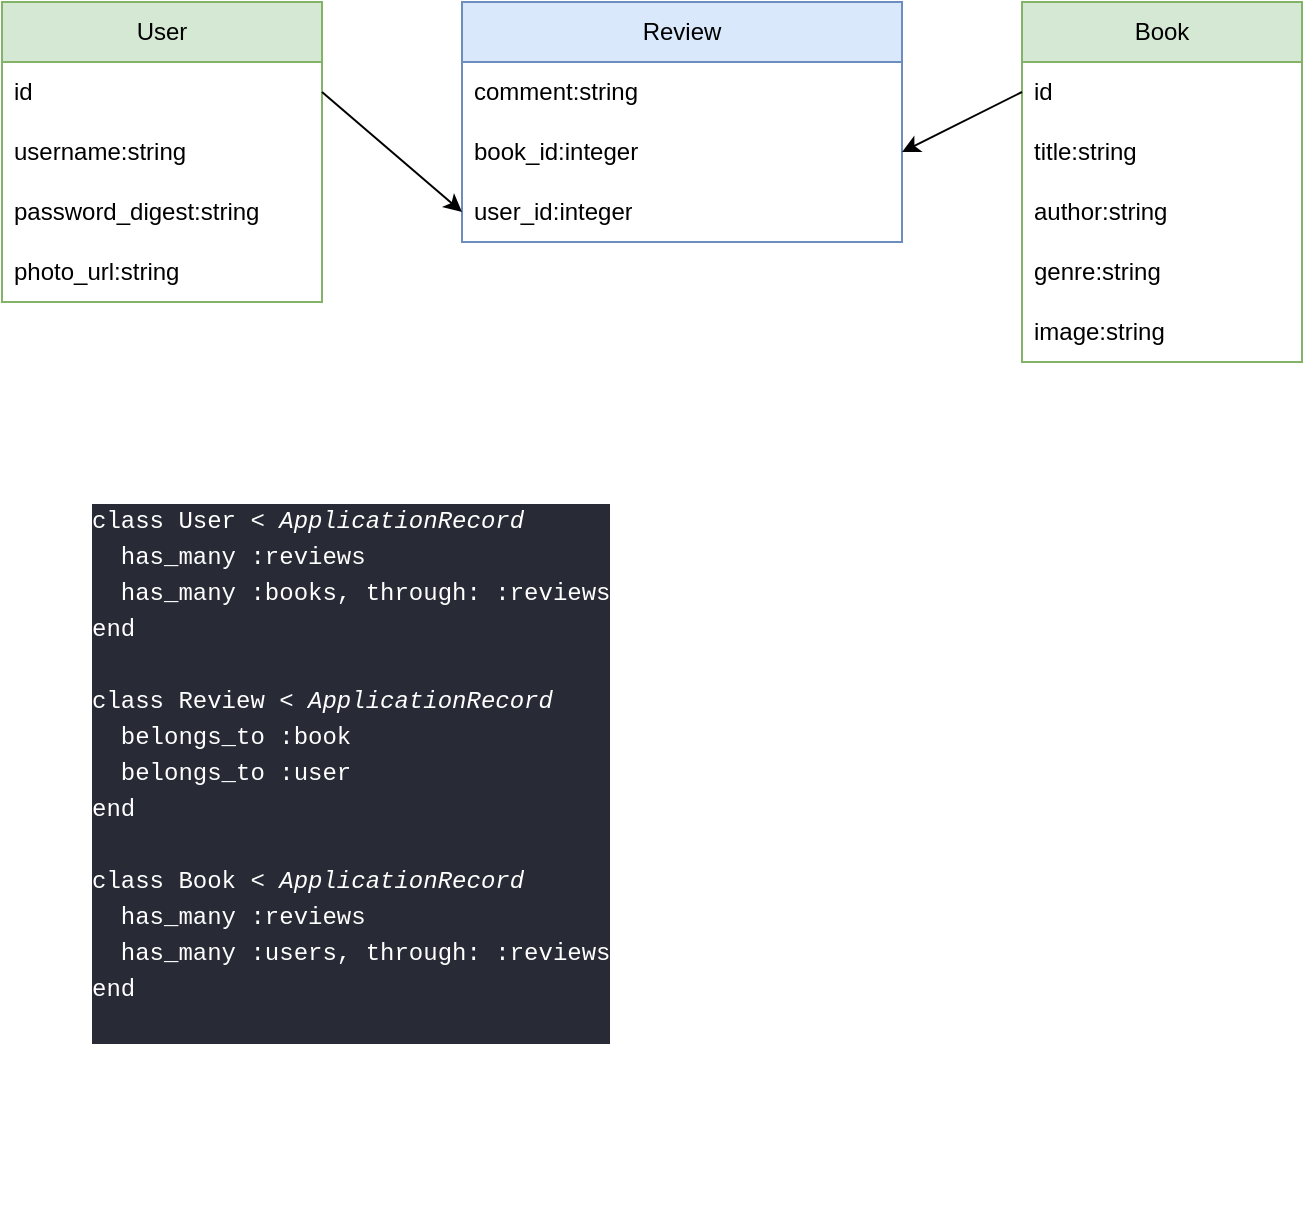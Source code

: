 <mxfile>
    <diagram name="Page-1" id="j6fplzPcvg-Y2COIHhR6">
        <mxGraphModel dx="389" dy="302" grid="1" gridSize="10" guides="1" tooltips="1" connect="1" arrows="1" fold="1" page="1" pageScale="1" pageWidth="850" pageHeight="1100" math="0" shadow="0">
            <root>
                <mxCell id="0"/>
                <mxCell id="1" parent="0"/>
                <mxCell id="bge5SjlJH3JqmGSIwWhI-1" value="Review" style="swimlane;fontStyle=0;childLayout=stackLayout;horizontal=1;startSize=30;horizontalStack=0;resizeParent=1;resizeParentMax=0;resizeLast=0;collapsible=1;marginBottom=0;whiteSpace=wrap;html=1;fillColor=#dae8fc;strokeColor=#6c8ebf;" parent="1" vertex="1">
                    <mxGeometry x="250" y="170" width="220" height="120" as="geometry"/>
                </mxCell>
                <mxCell id="bge5SjlJH3JqmGSIwWhI-10" value="comment:string" style="text;strokeColor=none;fillColor=none;align=left;verticalAlign=middle;spacingLeft=4;spacingRight=4;overflow=hidden;points=[[0,0.5],[1,0.5]];portConstraint=eastwest;rotatable=0;whiteSpace=wrap;html=1;" parent="bge5SjlJH3JqmGSIwWhI-1" vertex="1">
                    <mxGeometry y="30" width="220" height="30" as="geometry"/>
                </mxCell>
                <mxCell id="bge5SjlJH3JqmGSIwWhI-45" value="book_id:integer" style="text;strokeColor=none;fillColor=none;align=left;verticalAlign=middle;spacingLeft=4;spacingRight=4;overflow=hidden;points=[[0,0.5],[1,0.5]];portConstraint=eastwest;rotatable=0;whiteSpace=wrap;html=1;" parent="bge5SjlJH3JqmGSIwWhI-1" vertex="1">
                    <mxGeometry y="60" width="220" height="30" as="geometry"/>
                </mxCell>
                <mxCell id="bge5SjlJH3JqmGSIwWhI-44" value="user_id:integer" style="text;strokeColor=none;fillColor=none;align=left;verticalAlign=middle;spacingLeft=4;spacingRight=4;overflow=hidden;points=[[0,0.5],[1,0.5]];portConstraint=eastwest;rotatable=0;whiteSpace=wrap;html=1;" parent="bge5SjlJH3JqmGSIwWhI-1" vertex="1">
                    <mxGeometry y="90" width="220" height="30" as="geometry"/>
                </mxCell>
                <mxCell id="bge5SjlJH3JqmGSIwWhI-5" value="User" style="swimlane;fontStyle=0;childLayout=stackLayout;horizontal=1;startSize=30;horizontalStack=0;resizeParent=1;resizeParentMax=0;resizeLast=0;collapsible=1;marginBottom=0;whiteSpace=wrap;html=1;movable=1;resizable=1;rotatable=1;deletable=1;editable=1;connectable=1;container=0;fillColor=#d5e8d4;strokeColor=#82b366;" parent="1" vertex="1">
                    <mxGeometry x="20" y="170" width="160" height="150" as="geometry">
                        <mxRectangle x="80" y="160" width="70" height="30" as="alternateBounds"/>
                    </mxGeometry>
                </mxCell>
                <mxCell id="bge5SjlJH3JqmGSIwWhI-52" value="id" style="text;strokeColor=none;fillColor=none;align=left;verticalAlign=middle;spacingLeft=4;spacingRight=4;overflow=hidden;points=[[0,0.5],[1,0.5]];portConstraint=eastwest;rotatable=0;whiteSpace=wrap;html=1;" parent="bge5SjlJH3JqmGSIwWhI-5" vertex="1">
                    <mxGeometry y="30" width="160" height="30" as="geometry"/>
                </mxCell>
                <mxCell id="bge5SjlJH3JqmGSIwWhI-6" value="username:string" style="text;strokeColor=none;fillColor=none;align=left;verticalAlign=middle;spacingLeft=4;spacingRight=4;overflow=hidden;points=[[0,0.5],[1,0.5]];portConstraint=eastwest;rotatable=0;whiteSpace=wrap;html=1;" parent="bge5SjlJH3JqmGSIwWhI-5" vertex="1">
                    <mxGeometry y="60" width="160" height="30" as="geometry"/>
                </mxCell>
                <mxCell id="bge5SjlJH3JqmGSIwWhI-7" value="password_digest:string" style="text;strokeColor=none;fillColor=none;align=left;verticalAlign=middle;spacingLeft=4;spacingRight=4;overflow=hidden;points=[[0,0.5],[1,0.5]];portConstraint=eastwest;rotatable=0;whiteSpace=wrap;html=1;" parent="bge5SjlJH3JqmGSIwWhI-5" vertex="1">
                    <mxGeometry y="90" width="160" height="30" as="geometry"/>
                </mxCell>
                <mxCell id="ur_l_EAQ24_TNNd7PzkK-1" value="photo_url:string" style="text;strokeColor=none;fillColor=none;align=left;verticalAlign=middle;spacingLeft=4;spacingRight=4;overflow=hidden;points=[[0,0.5],[1,0.5]];portConstraint=eastwest;rotatable=0;whiteSpace=wrap;html=1;" parent="bge5SjlJH3JqmGSIwWhI-5" vertex="1">
                    <mxGeometry y="120" width="160" height="30" as="geometry"/>
                </mxCell>
                <mxCell id="bge5SjlJH3JqmGSIwWhI-9" value="Book" style="swimlane;fontStyle=0;childLayout=stackLayout;horizontal=1;startSize=30;horizontalStack=0;resizeParent=1;resizeParentMax=0;resizeLast=0;collapsible=1;marginBottom=0;whiteSpace=wrap;html=1;fillColor=#d5e8d4;strokeColor=#82b366;" parent="1" vertex="1">
                    <mxGeometry x="530" y="170" width="140" height="180" as="geometry"/>
                </mxCell>
                <mxCell id="bge5SjlJH3JqmGSIwWhI-53" value="id" style="text;strokeColor=none;fillColor=none;align=left;verticalAlign=middle;spacingLeft=4;spacingRight=4;overflow=hidden;points=[[0,0.5],[1,0.5]];portConstraint=eastwest;rotatable=0;whiteSpace=wrap;html=1;" parent="bge5SjlJH3JqmGSIwWhI-9" vertex="1">
                    <mxGeometry y="30" width="140" height="30" as="geometry"/>
                </mxCell>
                <mxCell id="bge5SjlJH3JqmGSIwWhI-2" value="title:string" style="text;strokeColor=none;fillColor=none;align=left;verticalAlign=middle;spacingLeft=4;spacingRight=4;overflow=hidden;points=[[0,0.5],[1,0.5]];portConstraint=eastwest;rotatable=0;whiteSpace=wrap;html=1;" parent="bge5SjlJH3JqmGSIwWhI-9" vertex="1">
                    <mxGeometry y="60" width="140" height="30" as="geometry"/>
                </mxCell>
                <mxCell id="bge5SjlJH3JqmGSIwWhI-3" value="author:string" style="text;strokeColor=none;fillColor=none;align=left;verticalAlign=middle;spacingLeft=4;spacingRight=4;overflow=hidden;points=[[0,0.5],[1,0.5]];portConstraint=eastwest;rotatable=0;whiteSpace=wrap;html=1;" parent="bge5SjlJH3JqmGSIwWhI-9" vertex="1">
                    <mxGeometry y="90" width="140" height="30" as="geometry"/>
                </mxCell>
                <mxCell id="bge5SjlJH3JqmGSIwWhI-57" value="genre:string" style="text;strokeColor=none;fillColor=none;align=left;verticalAlign=middle;spacingLeft=4;spacingRight=4;overflow=hidden;points=[[0,0.5],[1,0.5]];portConstraint=eastwest;rotatable=0;whiteSpace=wrap;html=1;" parent="bge5SjlJH3JqmGSIwWhI-9" vertex="1">
                    <mxGeometry y="120" width="140" height="30" as="geometry"/>
                </mxCell>
                <mxCell id="bge5SjlJH3JqmGSIwWhI-54" value="image:string" style="text;strokeColor=none;fillColor=none;align=left;verticalAlign=middle;spacingLeft=4;spacingRight=4;overflow=hidden;points=[[0,0.5],[1,0.5]];portConstraint=eastwest;rotatable=0;whiteSpace=wrap;html=1;" parent="bge5SjlJH3JqmGSIwWhI-9" vertex="1">
                    <mxGeometry y="150" width="140" height="30" as="geometry"/>
                </mxCell>
                <mxCell id="bge5SjlJH3JqmGSIwWhI-49" value="" style="endArrow=classic;html=1;rounded=0;fontColor=#000099;exitX=1;exitY=0.5;exitDx=0;exitDy=0;entryX=0;entryY=0.5;entryDx=0;entryDy=0;" parent="1" source="bge5SjlJH3JqmGSIwWhI-52" target="bge5SjlJH3JqmGSIwWhI-44" edge="1">
                    <mxGeometry width="50" height="50" relative="1" as="geometry">
                        <mxPoint x="280" y="370" as="sourcePoint"/>
                        <mxPoint x="330" y="320" as="targetPoint"/>
                    </mxGeometry>
                </mxCell>
                <mxCell id="bge5SjlJH3JqmGSIwWhI-51" value="" style="endArrow=classic;html=1;rounded=0;fontColor=#000099;exitX=0;exitY=0.5;exitDx=0;exitDy=0;entryX=1;entryY=0.5;entryDx=0;entryDy=0;" parent="1" source="bge5SjlJH3JqmGSIwWhI-53" target="bge5SjlJH3JqmGSIwWhI-45" edge="1">
                    <mxGeometry width="50" height="50" relative="1" as="geometry">
                        <mxPoint x="280" y="370" as="sourcePoint"/>
                        <mxPoint x="330" y="320" as="targetPoint"/>
                    </mxGeometry>
                </mxCell>
                <mxCell id="bge5SjlJH3JqmGSIwWhI-62" value="&lt;h1&gt;&lt;font color=&quot;#ffffff&quot;&gt;&lt;br&gt;&lt;/font&gt;&lt;/h1&gt;&lt;div style=&quot;background-color: rgb(40, 42, 54); font-family: Menlo, Monaco, &amp;quot;Courier New&amp;quot;, monospace; line-height: 18px;&quot;&gt;&lt;div style=&quot;&quot;&gt;&lt;font color=&quot;#ffffff&quot;&gt;class User&lt;span style=&quot;font-style: italic;&quot;&gt; &lt;/span&gt;&lt;span style=&quot;font-style: italic;&quot;&gt;&amp;lt;&lt;/span&gt;&lt;span style=&quot;font-style: italic;&quot;&gt; ApplicationRecord&lt;/span&gt;&lt;/font&gt;&lt;/div&gt;&lt;div style=&quot;&quot;&gt;&lt;font color=&quot;#ffffff&quot;&gt;&amp;nbsp; has_many :reviews&lt;/font&gt;&lt;/div&gt;&lt;div style=&quot;&quot;&gt;&lt;font color=&quot;#ffffff&quot;&gt;&amp;nbsp; has_many :books, through: :reviews&lt;/font&gt;&lt;/div&gt;&lt;div style=&quot;&quot;&gt;&lt;font color=&quot;#ffffff&quot;&gt;end&lt;/font&gt;&lt;/div&gt;&lt;font color=&quot;#ffffff&quot;&gt;&lt;br&gt;&lt;/font&gt;&lt;div style=&quot;&quot;&gt;&lt;font color=&quot;#ffffff&quot;&gt;class&amp;nbsp;Review&lt;span style=&quot;font-style: italic;&quot;&gt;&amp;nbsp;&lt;/span&gt;&lt;span style=&quot;font-style: italic;&quot;&gt;&amp;lt;&lt;/span&gt;&lt;span style=&quot;font-style: italic;&quot;&gt; ApplicationRecord&lt;/span&gt;&lt;/font&gt;&lt;/div&gt;&lt;div style=&quot;&quot;&gt;&lt;font color=&quot;#ffffff&quot;&gt;&amp;nbsp; belongs_to :book&lt;/font&gt;&lt;/div&gt;&lt;div style=&quot;&quot;&gt;&lt;font color=&quot;#ffffff&quot;&gt;&amp;nbsp; belongs_to :user&lt;/font&gt;&lt;/div&gt;&lt;div style=&quot;&quot;&gt;&lt;font color=&quot;#ffffff&quot;&gt;end&lt;/font&gt;&lt;/div&gt;&lt;font color=&quot;#ffffff&quot;&gt;&lt;br&gt;&lt;/font&gt;&lt;div style=&quot;&quot;&gt;&lt;font color=&quot;#ffffff&quot;&gt;class&amp;nbsp;Book&lt;span style=&quot;font-style: italic;&quot;&gt;&amp;nbsp;&lt;/span&gt;&lt;span style=&quot;font-style: italic;&quot;&gt;&amp;lt;&lt;/span&gt;&lt;span style=&quot;font-style: italic;&quot;&gt; ApplicationRecord&lt;/span&gt;&lt;/font&gt;&lt;/div&gt;&lt;div style=&quot;&quot;&gt;&lt;font color=&quot;#ffffff&quot;&gt;&amp;nbsp; has_many :reviews&lt;/font&gt;&lt;/div&gt;&lt;div style=&quot;&quot;&gt;&lt;font color=&quot;#ffffff&quot;&gt;&amp;nbsp; has_many&amp;nbsp;:users, through: :reviews&lt;/font&gt;&lt;/div&gt;&lt;div style=&quot;&quot;&gt;&lt;font color=&quot;#ffffff&quot;&gt;end&lt;/font&gt;&lt;/div&gt;&lt;br&gt;&lt;/div&gt;" style="text;html=1;strokeColor=none;fillColor=none;spacing=5;spacingTop=-20;whiteSpace=wrap;overflow=hidden;rounded=0;fontColor=#000099;" parent="1" vertex="1">
                    <mxGeometry x="60" y="370" width="520" height="410" as="geometry"/>
                </mxCell>
            </root>
        </mxGraphModel>
    </diagram>
</mxfile>